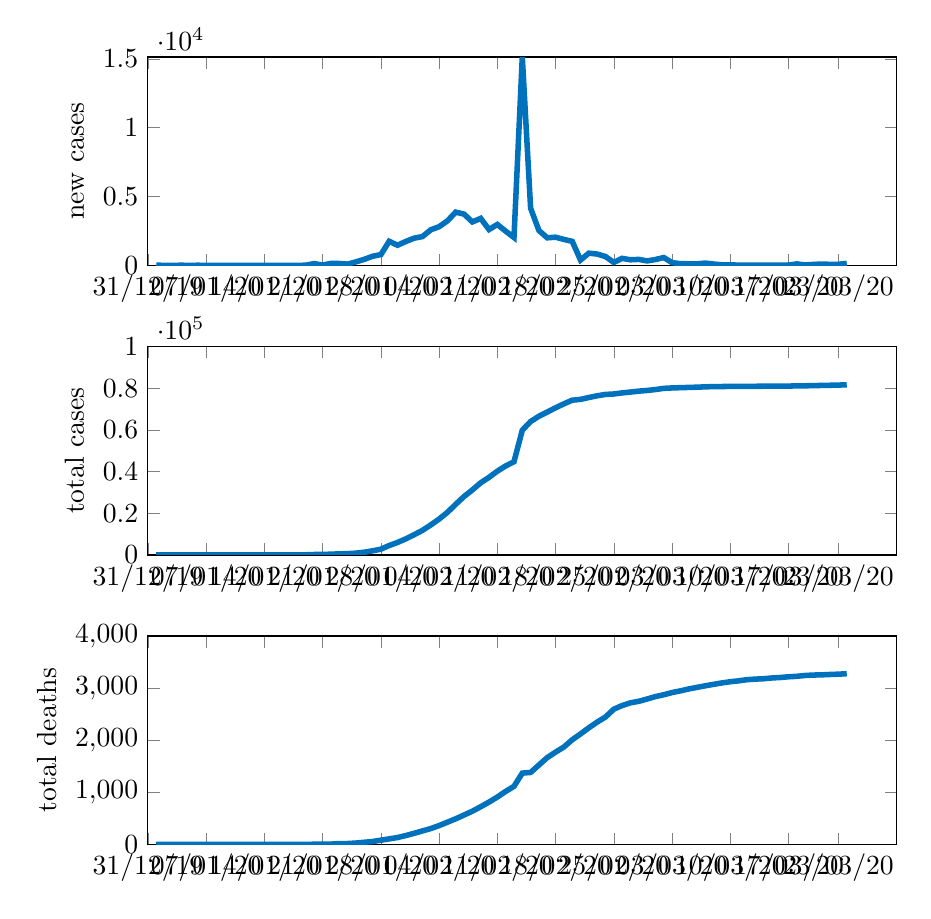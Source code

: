 % This file was created by matlab2tikz.
% Minimal pgfplots version: 1.3
%
\definecolor{mycolor1}{rgb}{0.0,0.447,0.741}%
%
\begin{tikzpicture}

\begin{axis}[%
width=9.509cm,
height=2.647cm,
at={(0cm,0cm)},
scale only axis,
xmin=0,
xmax=90,
xtick={0,7,14,21,28,35,42,49,56,63,70,77,83},
xticklabels={{31/12/19},{07/01/20},{14/01/20},{21/01/20},{28/01/20},{04/02/20},{11/02/20},{18/02/20},{25/02/20},{03/03/20},{10/03/20},{17/03/20},{23/03/20}},
ymin=0,
ymax=4000,
ylabel={total deaths},
legend style={legend cell align=left,align=left,draw=white!15!black}
]
\addplot [color=mycolor1,solid,line width=2.0pt,forget plot]
  table[row sep=crcr]{%
1	0\\
2	0\\
3	0\\
4	0\\
5	0\\
6	0\\
7	0\\
8	0\\
9	0\\
10	0\\
11	0\\
12	1\\
13	1\\
14	1\\
15	1\\
16	2\\
17	2\\
18	2\\
19	2\\
20	3\\
21	3\\
22	6\\
23	17\\
24	17\\
25	26\\
26	41\\
27	56\\
28	81\\
29	106\\
30	132\\
31	170\\
32	213\\
33	259\\
34	304\\
35	361\\
36	426\\
37	492\\
38	564\\
39	637\\
40	723\\
41	812\\
42	909\\
43	1017\\
44	1114\\
45	1368\\
46	1381\\
47	1524\\
48	1666\\
49	1771\\
50	1869\\
51	2008\\
52	2120\\
53	2238\\
54	2347\\
55	2445\\
56	2595\\
57	2665\\
58	2717\\
59	2746\\
60	2790\\
61	2837\\
62	2872\\
63	2914\\
64	2946\\
65	2983\\
66	3014\\
67	3044\\
68	3072\\
69	3099\\
70	3122\\
71	3139\\
72	3161\\
73	3172\\
74	3179\\
75	3194\\
76	3203\\
77	3217\\
78	3226\\
79	3242\\
80	3250\\
81	3254\\
82	3261\\
83	3267\\
84	3276\\
};
\end{axis}

\begin{axis}[%
width=9.509cm,
height=2.647cm,
at={(0cm,3.676cm)},
scale only axis,
xmin=0,
xmax=90,
xtick={0,7,14,21,28,35,42,49,56,63,70,77,83},
xticklabels={{31/12/19},{07/01/20},{14/01/20},{21/01/20},{28/01/20},{04/02/20},{11/02/20},{18/02/20},{25/02/20},{03/03/20},{10/03/20},{17/03/20},{23/03/20}},
ymin=0,
ymax=100000,
ylabel={total cases},
legend style={legend cell align=left,align=left,draw=white!15!black}
]
\addplot [color=mycolor1,solid,line width=2.0pt,forget plot]
  table[row sep=crcr]{%
1	27\\
2	27\\
3	27\\
4	44\\
5	44\\
6	59\\
7	59\\
8	59\\
9	59\\
10	59\\
11	59\\
12	59\\
13	59\\
14	59\\
15	59\\
16	59\\
17	59\\
18	63\\
19	80\\
20	216\\
21	235\\
22	386\\
23	526\\
24	623\\
25	882\\
26	1323\\
27	1988\\
28	2775\\
29	4528\\
30	5994\\
31	7734\\
32	9714\\
33	11809\\
34	14399\\
35	17211\\
36	20448\\
37	24320\\
38	28047\\
39	31207\\
40	34625\\
41	37232\\
42	40206\\
43	42696\\
44	44724\\
45	59865\\
46	64021\\
47	66559\\
48	68566\\
49	70618\\
50	72508\\
51	74258\\
52	74652\\
53	75543\\
54	76369\\
55	77016\\
56	77234\\
57	77749\\
58	78159\\
59	78598\\
60	78927\\
61	79355\\
62	79929\\
63	80134\\
64	80261\\
65	80380\\
66	80497\\
67	80667\\
68	80768\\
69	80814\\
70	80859\\
71	80879\\
72	80908\\
73	80932\\
74	80954\\
75	80973\\
76	80995\\
77	81020\\
78	81130\\
79	81163\\
80	81238\\
81	81337\\
82	81416\\
83	81499\\
84	81649\\
};
\end{axis}

\begin{axis}[%
width=9.509cm,
height=2.647cm,
at={(0cm,7.353cm)},
scale only axis,
xmin=0,
xmax=90,
xtick={0,7,14,21,28,35,42,49,56,63,70,77,83},
xticklabels={{31/12/19},{07/01/20},{14/01/20},{21/01/20},{28/01/20},{04/02/20},{11/02/20},{18/02/20},{25/02/20},{03/03/20},{10/03/20},{17/03/20},{23/03/20}},
ymin=0,
ymax=15141,
ylabel={new cases},
legend style={legend cell align=left,align=left,draw=white!15!black}
]
\addplot [color=mycolor1,solid,line width=2.0pt,forget plot]
  table[row sep=crcr]{%
1	27\\
2	0\\
3	0\\
4	17\\
5	0\\
6	15\\
7	0\\
8	0\\
9	0\\
10	0\\
11	0\\
12	0\\
13	0\\
14	0\\
15	0\\
16	0\\
17	0\\
18	4\\
19	17\\
20	136\\
21	19\\
22	151\\
23	140\\
24	97\\
25	259\\
26	441\\
27	665\\
28	787\\
29	1753\\
30	1466\\
31	1740\\
32	1980\\
33	2095\\
34	2590\\
35	2812\\
36	3237\\
37	3872\\
38	3727\\
39	3160\\
40	3418\\
41	2607\\
42	2974\\
43	2490\\
44	2028\\
45	15141\\
46	4156\\
47	2538\\
48	2007\\
49	2052\\
50	1890\\
51	1750\\
52	394\\
53	891\\
54	826\\
55	647\\
56	218\\
57	515\\
58	410\\
59	439\\
60	329\\
61	428\\
62	574\\
63	205\\
64	127\\
65	119\\
66	117\\
67	170\\
68	101\\
69	46\\
70	45\\
71	20\\
72	29\\
73	24\\
74	22\\
75	19\\
76	22\\
77	25\\
78	110\\
79	33\\
80	75\\
81	99\\
82	79\\
83	83\\
84	150\\
};
\end{axis}
\end{tikzpicture}%